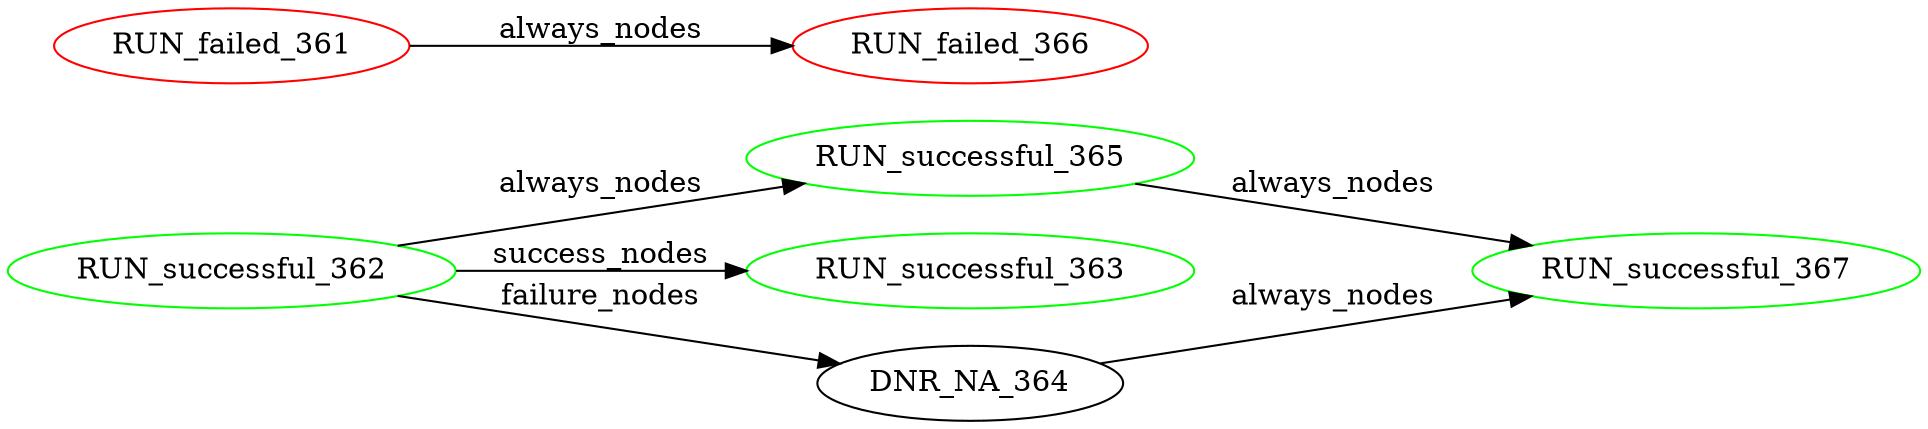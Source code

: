 
        digraph g {
        rankdir = LR
        RUN_successful_367 [color = green]
RUN_failed_366 [color = red]
RUN_successful_365 [color = green]
RUN_successful_363 [color = green]
RUN_failed_361 [color = red]
RUN_successful_362 [color = green]
DNR_NA_364 [color = black]
RUN_successful_362 -> RUN_successful_363 [ label="success_nodes" ];
RUN_successful_362 -> DNR_NA_364 [ label="failure_nodes" ];
RUN_successful_365 -> RUN_successful_367 [ label="always_nodes" ];
RUN_failed_361 -> RUN_failed_366 [ label="always_nodes" ];
RUN_successful_362 -> RUN_successful_365 [ label="always_nodes" ];
DNR_NA_364 -> RUN_successful_367 [ label="always_nodes" ];
}
